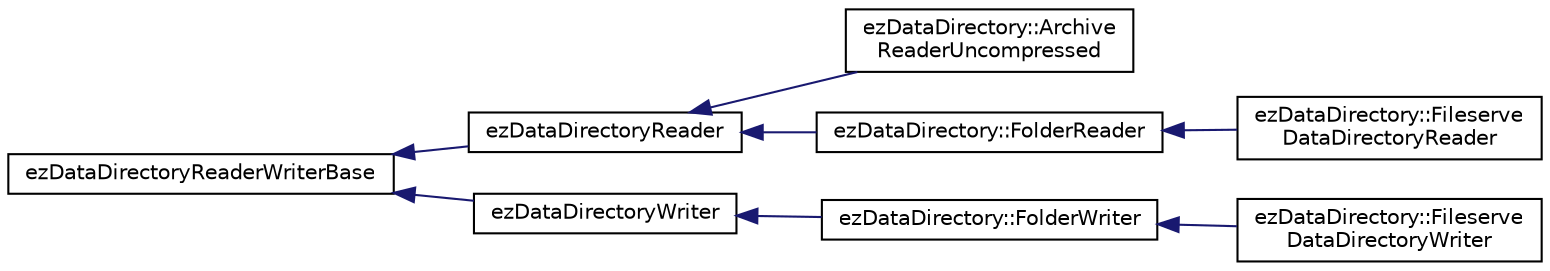 digraph "Graphical Class Hierarchy"
{
 // LATEX_PDF_SIZE
  edge [fontname="Helvetica",fontsize="10",labelfontname="Helvetica",labelfontsize="10"];
  node [fontname="Helvetica",fontsize="10",shape=record];
  rankdir="LR";
  Node0 [label="ezDataDirectoryReaderWriterBase",height=0.2,width=0.4,color="black", fillcolor="white", style="filled",URL="$d2/d00/classez_data_directory_reader_writer_base.htm",tooltip="This is the base class for all data directory readers/writers."];
  Node0 -> Node1 [dir="back",color="midnightblue",fontsize="10",style="solid",fontname="Helvetica"];
  Node1 [label="ezDataDirectoryReader",height=0.2,width=0.4,color="black", fillcolor="white", style="filled",URL="$d9/de4/classez_data_directory_reader.htm",tooltip="A base class for readers that handle reading from a (virtual) file inside a data directory."];
  Node1 -> Node2 [dir="back",color="midnightblue",fontsize="10",style="solid",fontname="Helvetica"];
  Node2 [label="ezDataDirectory::Archive\lReaderUncompressed",height=0.2,width=0.4,color="black", fillcolor="white", style="filled",URL="$d3/d0c/classez_data_directory_1_1_archive_reader_uncompressed.htm",tooltip=" "];
  Node1 -> Node3 [dir="back",color="midnightblue",fontsize="10",style="solid",fontname="Helvetica"];
  Node3 [label="ezDataDirectory::FolderReader",height=0.2,width=0.4,color="black", fillcolor="white", style="filled",URL="$dc/d73/classez_data_directory_1_1_folder_reader.htm",tooltip="Handles reading from ordinary files."];
  Node3 -> Node4 [dir="back",color="midnightblue",fontsize="10",style="solid",fontname="Helvetica"];
  Node4 [label="ezDataDirectory::Fileserve\lDataDirectoryReader",height=0.2,width=0.4,color="black", fillcolor="white", style="filled",URL="$d6/d4a/classez_data_directory_1_1_fileserve_data_directory_reader.htm",tooltip=" "];
  Node0 -> Node5 [dir="back",color="midnightblue",fontsize="10",style="solid",fontname="Helvetica"];
  Node5 [label="ezDataDirectoryWriter",height=0.2,width=0.4,color="black", fillcolor="white", style="filled",URL="$d1/dd8/classez_data_directory_writer.htm",tooltip="A base class for writers that handle writing to a (virtual) file inside a data directory."];
  Node5 -> Node6 [dir="back",color="midnightblue",fontsize="10",style="solid",fontname="Helvetica"];
  Node6 [label="ezDataDirectory::FolderWriter",height=0.2,width=0.4,color="black", fillcolor="white", style="filled",URL="$d4/dd8/classez_data_directory_1_1_folder_writer.htm",tooltip="Handles writing to ordinary files."];
  Node6 -> Node7 [dir="back",color="midnightblue",fontsize="10",style="solid",fontname="Helvetica"];
  Node7 [label="ezDataDirectory::Fileserve\lDataDirectoryWriter",height=0.2,width=0.4,color="black", fillcolor="white", style="filled",URL="$df/d6f/classez_data_directory_1_1_fileserve_data_directory_writer.htm",tooltip=" "];
}
